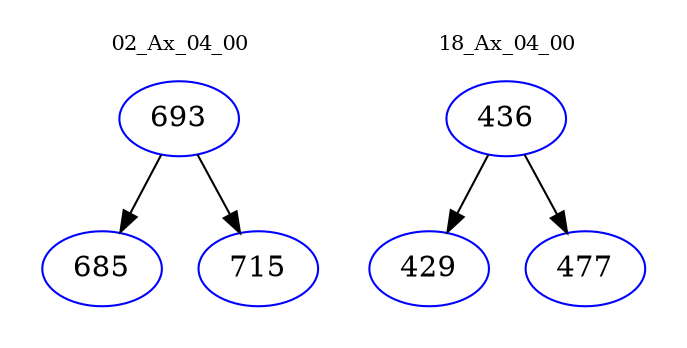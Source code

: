 digraph{
subgraph cluster_0 {
color = white
label = "02_Ax_04_00";
fontsize=10;
T0_693 [label="693", color="blue"]
T0_693 -> T0_685 [color="black"]
T0_685 [label="685", color="blue"]
T0_693 -> T0_715 [color="black"]
T0_715 [label="715", color="blue"]
}
subgraph cluster_1 {
color = white
label = "18_Ax_04_00";
fontsize=10;
T1_436 [label="436", color="blue"]
T1_436 -> T1_429 [color="black"]
T1_429 [label="429", color="blue"]
T1_436 -> T1_477 [color="black"]
T1_477 [label="477", color="blue"]
}
}
